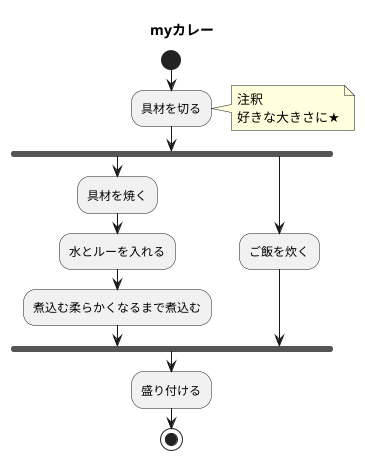 @startuml 並列処理
title myカレー
start
:具材を切る;
    note right
    注釈
    好きな大きさに★
    end note
fork
:具材を焼く;
:水とルーを入れる;
:煮込む柔らかくなるまで煮込む;
fork again
:ご飯を炊く;
end fork
:盛り付ける;
stop
@enduml